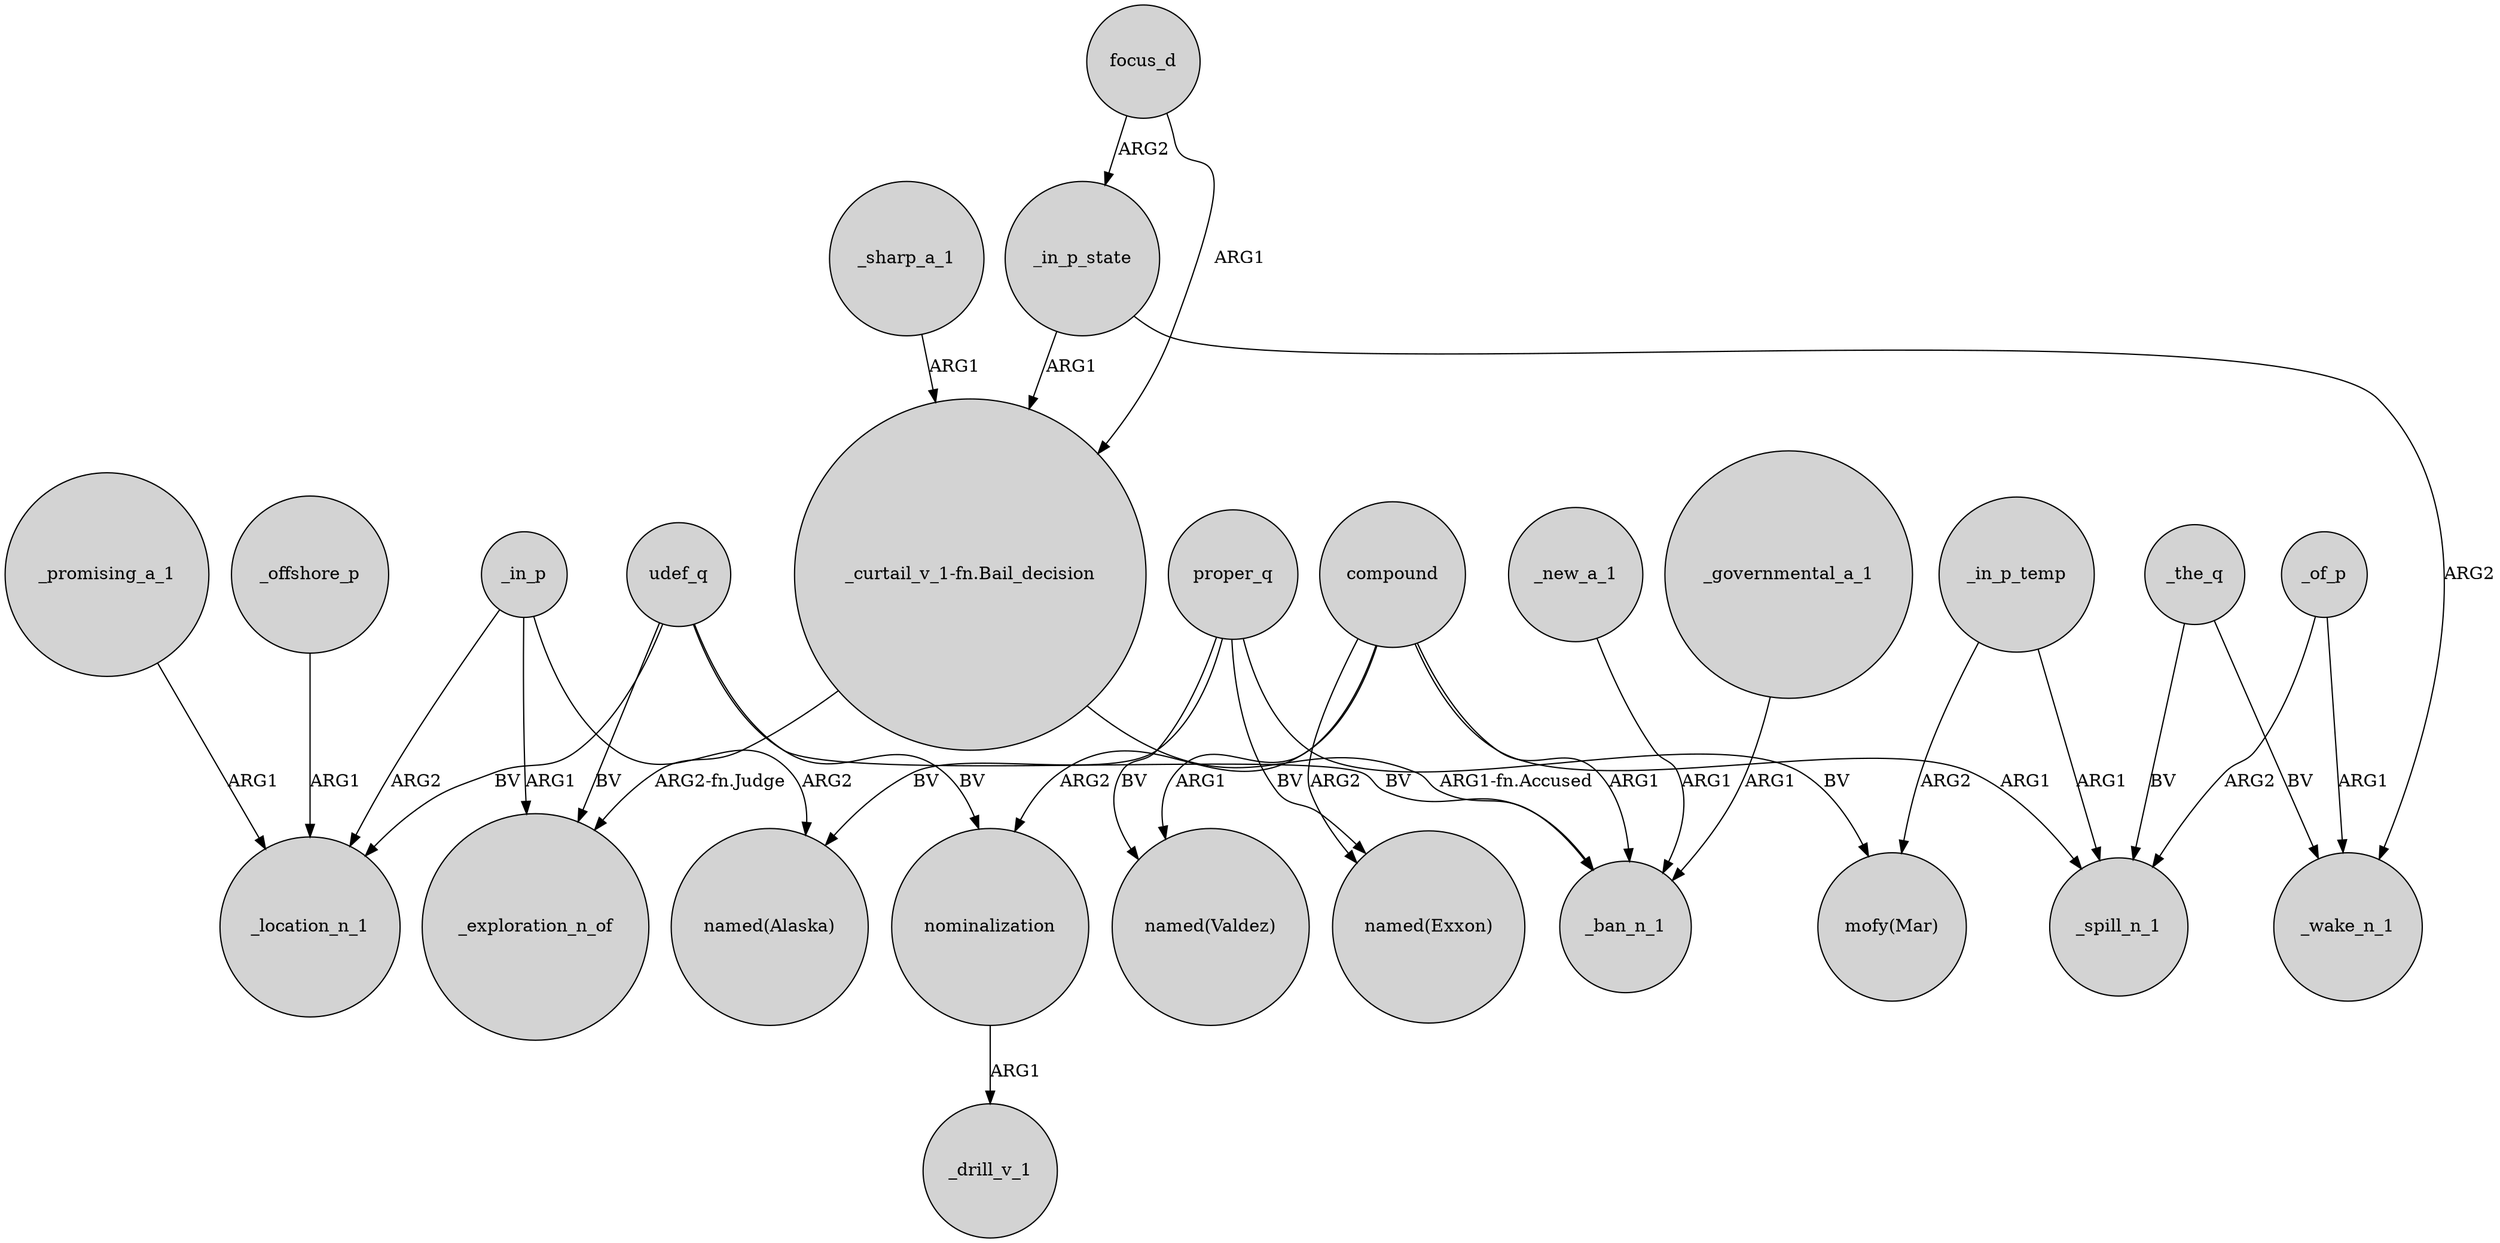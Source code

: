 digraph {
	node [shape=circle style=filled]
	proper_q -> "named(Valdez)" [label=BV]
	_in_p -> _exploration_n_of [label=ARG1]
	focus_d -> _in_p_state [label=ARG2]
	_in_p -> _location_n_1 [label=ARG2]
	udef_q -> _location_n_1 [label=BV]
	_in_p_temp -> "mofy(Mar)" [label=ARG2]
	udef_q -> nominalization [label=BV]
	udef_q -> _ban_n_1 [label=BV]
	_the_q -> _spill_n_1 [label=BV]
	focus_d -> "_curtail_v_1-fn.Bail_decision" [label=ARG1]
	_promising_a_1 -> _location_n_1 [label=ARG1]
	_governmental_a_1 -> _ban_n_1 [label=ARG1]
	compound -> "named(Exxon)" [label=ARG2]
	_new_a_1 -> _ban_n_1 [label=ARG1]
	proper_q -> "named(Exxon)" [label=BV]
	compound -> nominalization [label=ARG2]
	_in_p_temp -> _spill_n_1 [label=ARG1]
	compound -> _ban_n_1 [label=ARG1]
	_of_p -> _wake_n_1 [label=ARG1]
	"_curtail_v_1-fn.Bail_decision" -> _ban_n_1 [label="ARG1-fn.Accused"]
	udef_q -> _exploration_n_of [label=BV]
	_in_p_state -> "_curtail_v_1-fn.Bail_decision" [label=ARG1]
	compound -> "named(Valdez)" [label=ARG1]
	nominalization -> _drill_v_1 [label=ARG1]
	_sharp_a_1 -> "_curtail_v_1-fn.Bail_decision" [label=ARG1]
	_offshore_p -> _location_n_1 [label=ARG1]
	_in_p_state -> _wake_n_1 [label=ARG2]
	compound -> _spill_n_1 [label=ARG1]
	proper_q -> "mofy(Mar)" [label=BV]
	_the_q -> _wake_n_1 [label=BV]
	"_curtail_v_1-fn.Bail_decision" -> _exploration_n_of [label="ARG2-fn.Judge"]
	_in_p -> "named(Alaska)" [label=ARG2]
	_of_p -> _spill_n_1 [label=ARG2]
	proper_q -> "named(Alaska)" [label=BV]
}
